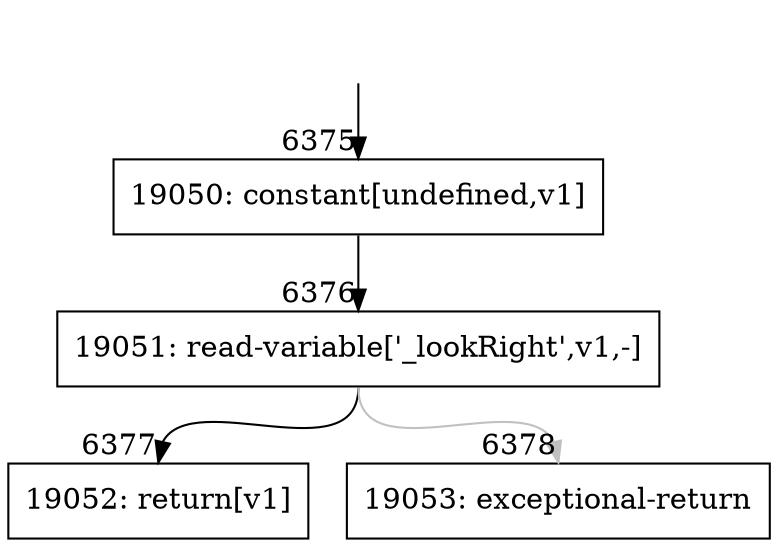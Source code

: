 digraph {
rankdir="TD"
BB_entry444[shape=none,label=""];
BB_entry444 -> BB6375 [tailport=s, headport=n, headlabel="    6375"]
BB6375 [shape=record label="{19050: constant[undefined,v1]}" ] 
BB6375 -> BB6376 [tailport=s, headport=n, headlabel="      6376"]
BB6376 [shape=record label="{19051: read-variable['_lookRight',v1,-]}" ] 
BB6376 -> BB6377 [tailport=s, headport=n, headlabel="      6377"]
BB6376 -> BB6378 [tailport=s, headport=n, color=gray, headlabel="      6378"]
BB6377 [shape=record label="{19052: return[v1]}" ] 
BB6378 [shape=record label="{19053: exceptional-return}" ] 
//#$~ 9118
}
